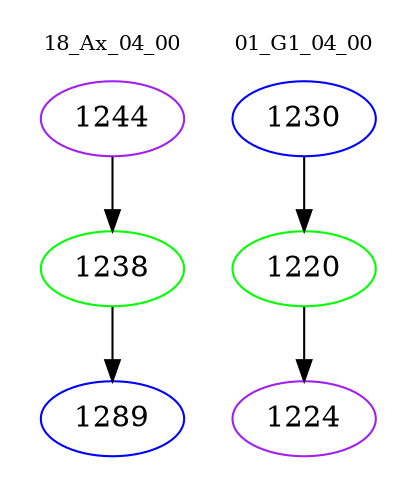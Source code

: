 digraph{
subgraph cluster_0 {
color = white
label = "18_Ax_04_00";
fontsize=10;
T0_1244 [label="1244", color="purple"]
T0_1244 -> T0_1238 [color="black"]
T0_1238 [label="1238", color="green"]
T0_1238 -> T0_1289 [color="black"]
T0_1289 [label="1289", color="blue"]
}
subgraph cluster_1 {
color = white
label = "01_G1_04_00";
fontsize=10;
T1_1230 [label="1230", color="blue"]
T1_1230 -> T1_1220 [color="black"]
T1_1220 [label="1220", color="green"]
T1_1220 -> T1_1224 [color="black"]
T1_1224 [label="1224", color="purple"]
}
}
